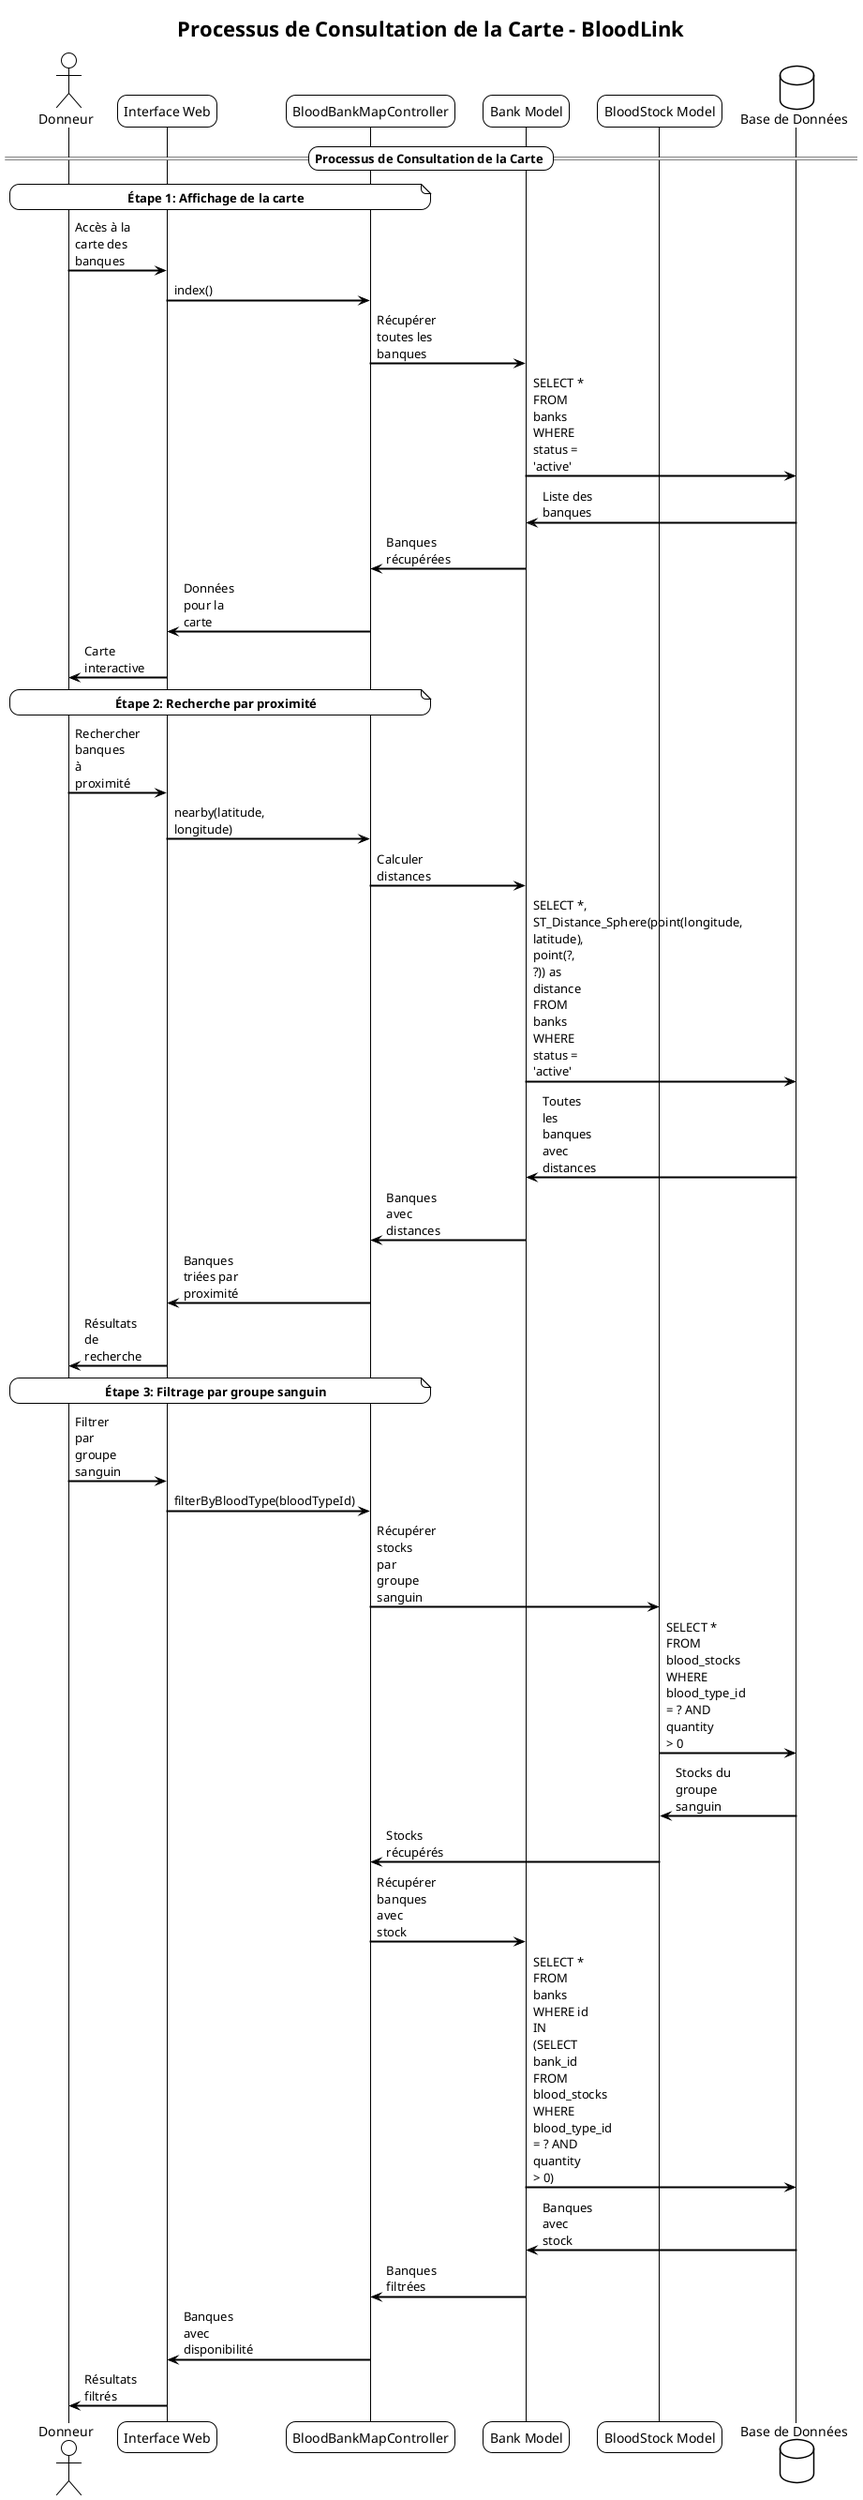 @startuml Diagramme de Séquences - BloodLink - Consultation de la Carte

!theme plain
skinparam backgroundColor #FFFFFF
skinparam sequenceArrowThickness 2
skinparam roundcorner 20
skinparam maxmessagesize 60

title **Processus de Consultation de la Carte - BloodLink**

actor "Donneur" as Donor

participant "Interface Web" as UI
participant "BloodBankMapController" as MapCtrl
participant "Bank Model" as BankModel
participant "BloodStock Model" as StockModel

database "Base de Données" as DB

== **Processus de Consultation de la Carte** ==

note over Donor, MapCtrl : **Étape 1: Affichage de la carte**
Donor -> UI: Accès à la carte des banques
UI -> MapCtrl: index()
MapCtrl -> BankModel: Récupérer toutes les banques
BankModel -> DB: SELECT * FROM banks WHERE status = 'active'
DB -> BankModel: Liste des banques
BankModel -> MapCtrl: Banques récupérées
MapCtrl -> UI: Données pour la carte
UI -> Donor: Carte interactive

note over Donor, MapCtrl : **Étape 2: Recherche par proximité**
Donor -> UI: Rechercher banques à proximité
UI -> MapCtrl: nearby(latitude, longitude)
MapCtrl -> BankModel: Calculer distances
BankModel -> DB: SELECT *, ST_Distance_Sphere(point(longitude, latitude), point(?, ?)) as distance FROM banks WHERE status = 'active'
DB -> BankModel: Toutes les banques avec distances
BankModel -> MapCtrl: Banques avec distances
MapCtrl -> UI: Banques triées par proximité
UI -> Donor: Résultats de recherche

note over Donor, MapCtrl : **Étape 3: Filtrage par groupe sanguin**
Donor -> UI: Filtrer par groupe sanguin
UI -> MapCtrl: filterByBloodType(bloodTypeId)
MapCtrl -> StockModel: Récupérer stocks par groupe sanguin
StockModel -> DB: SELECT * FROM blood_stocks WHERE blood_type_id = ? AND quantity > 0
DB -> StockModel: Stocks du groupe sanguin
StockModel -> MapCtrl: Stocks récupérés
MapCtrl -> BankModel: Récupérer banques avec stock
BankModel -> DB: SELECT * FROM banks WHERE id IN (SELECT bank_id FROM blood_stocks WHERE blood_type_id = ? AND quantity > 0)
DB -> BankModel: Banques avec stock
BankModel -> MapCtrl: Banques filtrées
MapCtrl -> UI: Banques avec disponibilité
UI -> Donor: Résultats filtrés

@enduml
